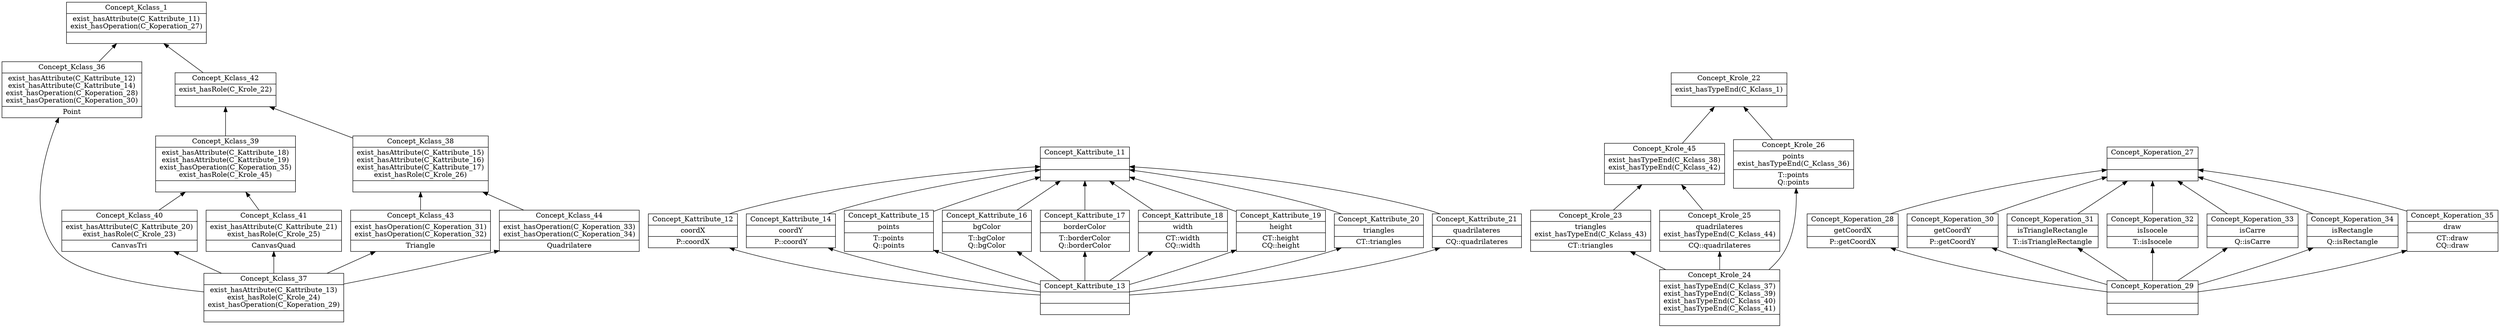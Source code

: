 digraph G { 
	rankdir=BT;
subgraph Kclass { 
label="Kclass";
1 [shape=record,label="{Concept_Kclass_1|exist_hasAttribute(C_Kattribute_11)\nexist_hasOperation(C_Koperation_27)\n|}"];
36 [shape=record,label="{Concept_Kclass_36|exist_hasAttribute(C_Kattribute_12)\nexist_hasAttribute(C_Kattribute_14)\nexist_hasOperation(C_Koperation_28)\nexist_hasOperation(C_Koperation_30)\n|Point\n}"];
37 [shape=record,label="{Concept_Kclass_37|exist_hasAttribute(C_Kattribute_13)\nexist_hasRole(C_Krole_24)\nexist_hasOperation(C_Koperation_29)\n|}"];
38 [shape=record,label="{Concept_Kclass_38|exist_hasAttribute(C_Kattribute_15)\nexist_hasAttribute(C_Kattribute_16)\nexist_hasAttribute(C_Kattribute_17)\nexist_hasRole(C_Krole_26)\n|}"];
39 [shape=record,label="{Concept_Kclass_39|exist_hasAttribute(C_Kattribute_18)\nexist_hasAttribute(C_Kattribute_19)\nexist_hasOperation(C_Koperation_35)\nexist_hasRole(C_Krole_45)\n|}"];
40 [shape=record,label="{Concept_Kclass_40|exist_hasAttribute(C_Kattribute_20)\nexist_hasRole(C_Krole_23)\n|CanvasTri\n}"];
41 [shape=record,label="{Concept_Kclass_41|exist_hasAttribute(C_Kattribute_21)\nexist_hasRole(C_Krole_25)\n|CanvasQuad\n}"];
42 [shape=record,label="{Concept_Kclass_42|exist_hasRole(C_Krole_22)\n|}"];
43 [shape=record,label="{Concept_Kclass_43|exist_hasOperation(C_Koperation_31)\nexist_hasOperation(C_Koperation_32)\n|Triangle\n}"];
44 [shape=record,label="{Concept_Kclass_44|exist_hasOperation(C_Koperation_33)\nexist_hasOperation(C_Koperation_34)\n|Quadrilatere\n}"];
	36 -> 1
	42 -> 1
	37 -> 36
	43 -> 38
	44 -> 38
	40 -> 39
	41 -> 39
	37 -> 40
	37 -> 41
	38 -> 42
	39 -> 42
	37 -> 43
	37 -> 44
}
subgraph Kattribute { 
label="Kattribute";
11 [shape=record,label="{Concept_Kattribute_11||}"];
12 [shape=record,label="{Concept_Kattribute_12|coordX\n|P::coordX\n}"];
13 [shape=record,label="{Concept_Kattribute_13||}"];
14 [shape=record,label="{Concept_Kattribute_14|coordY\n|P::coordY\n}"];
15 [shape=record,label="{Concept_Kattribute_15|points\n|T::points\nQ::points\n}"];
16 [shape=record,label="{Concept_Kattribute_16|bgColor\n|T::bgColor\nQ::bgColor\n}"];
17 [shape=record,label="{Concept_Kattribute_17|borderColor\n|T::borderColor\nQ::borderColor\n}"];
18 [shape=record,label="{Concept_Kattribute_18|width\n|CT::width\nCQ::width\n}"];
19 [shape=record,label="{Concept_Kattribute_19|height\n|CT::height\nCQ::height\n}"];
20 [shape=record,label="{Concept_Kattribute_20|triangles\n|CT::triangles\n}"];
21 [shape=record,label="{Concept_Kattribute_21|quadrilateres\n|CQ::quadrilateres\n}"];
	12 -> 11
	14 -> 11
	15 -> 11
	16 -> 11
	17 -> 11
	18 -> 11
	19 -> 11
	20 -> 11
	21 -> 11
	13 -> 12
	13 -> 14
	13 -> 15
	13 -> 16
	13 -> 17
	13 -> 18
	13 -> 19
	13 -> 20
	13 -> 21
}
subgraph Krole { 
label="Krole";
22 [shape=record,label="{Concept_Krole_22|exist_hasTypeEnd(C_Kclass_1)\n|}"];
23 [shape=record,label="{Concept_Krole_23|triangles\nexist_hasTypeEnd(C_Kclass_43)\n|CT::triangles\n}"];
24 [shape=record,label="{Concept_Krole_24|exist_hasTypeEnd(C_Kclass_37)\nexist_hasTypeEnd(C_Kclass_39)\nexist_hasTypeEnd(C_Kclass_40)\nexist_hasTypeEnd(C_Kclass_41)\n|}"];
25 [shape=record,label="{Concept_Krole_25|quadrilateres\nexist_hasTypeEnd(C_Kclass_44)\n|CQ::quadrilateres\n}"];
26 [shape=record,label="{Concept_Krole_26|points\nexist_hasTypeEnd(C_Kclass_36)\n|T::points\nQ::points\n}"];
45 [shape=record,label="{Concept_Krole_45|exist_hasTypeEnd(C_Kclass_38)\nexist_hasTypeEnd(C_Kclass_42)\n|}"];
	26 -> 22
	45 -> 22
	24 -> 23
	24 -> 25
	24 -> 26
	23 -> 45
	25 -> 45
}
subgraph Koperation { 
label="Koperation";
27 [shape=record,label="{Concept_Koperation_27||}"];
28 [shape=record,label="{Concept_Koperation_28|getCoordX\n|P::getCoordX\n}"];
29 [shape=record,label="{Concept_Koperation_29||}"];
30 [shape=record,label="{Concept_Koperation_30|getCoordY\n|P::getCoordY\n}"];
31 [shape=record,label="{Concept_Koperation_31|isTriangleRectangle\n|T::isTriangleRectangle\n}"];
32 [shape=record,label="{Concept_Koperation_32|isIsocele\n|T::isIsocele\n}"];
33 [shape=record,label="{Concept_Koperation_33|isCarre\n|Q::isCarre\n}"];
34 [shape=record,label="{Concept_Koperation_34|isRectangle\n|Q::isRectangle\n}"];
35 [shape=record,label="{Concept_Koperation_35|draw\n|CT::draw\nCQ::draw\n}"];
	28 -> 27
	30 -> 27
	31 -> 27
	32 -> 27
	33 -> 27
	34 -> 27
	35 -> 27
	29 -> 28
	29 -> 30
	29 -> 31
	29 -> 32
	29 -> 33
	29 -> 34
	29 -> 35
}
}
